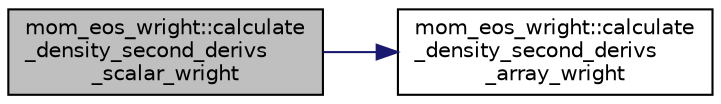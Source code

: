 digraph "mom_eos_wright::calculate_density_second_derivs_scalar_wright"
{
 // INTERACTIVE_SVG=YES
 // LATEX_PDF_SIZE
  edge [fontname="Helvetica",fontsize="10",labelfontname="Helvetica",labelfontsize="10"];
  node [fontname="Helvetica",fontsize="10",shape=record];
  rankdir="LR";
  Node1 [label="mom_eos_wright::calculate\l_density_second_derivs\l_scalar_wright",height=0.2,width=0.4,color="black", fillcolor="grey75", style="filled", fontcolor="black",tooltip="Second derivatives of density with respect to temperature, salinity, and pressure for scalar inputs...."];
  Node1 -> Node2 [color="midnightblue",fontsize="10",style="solid",fontname="Helvetica"];
  Node2 [label="mom_eos_wright::calculate\l_density_second_derivs\l_array_wright",height=0.2,width=0.4,color="black", fillcolor="white", style="filled",URL="$namespacemom__eos__wright.html#a218432c80512597414f0c1fe4ae2d97d",tooltip="Second derivatives of density with respect to temperature, salinity, and pressure."];
}
